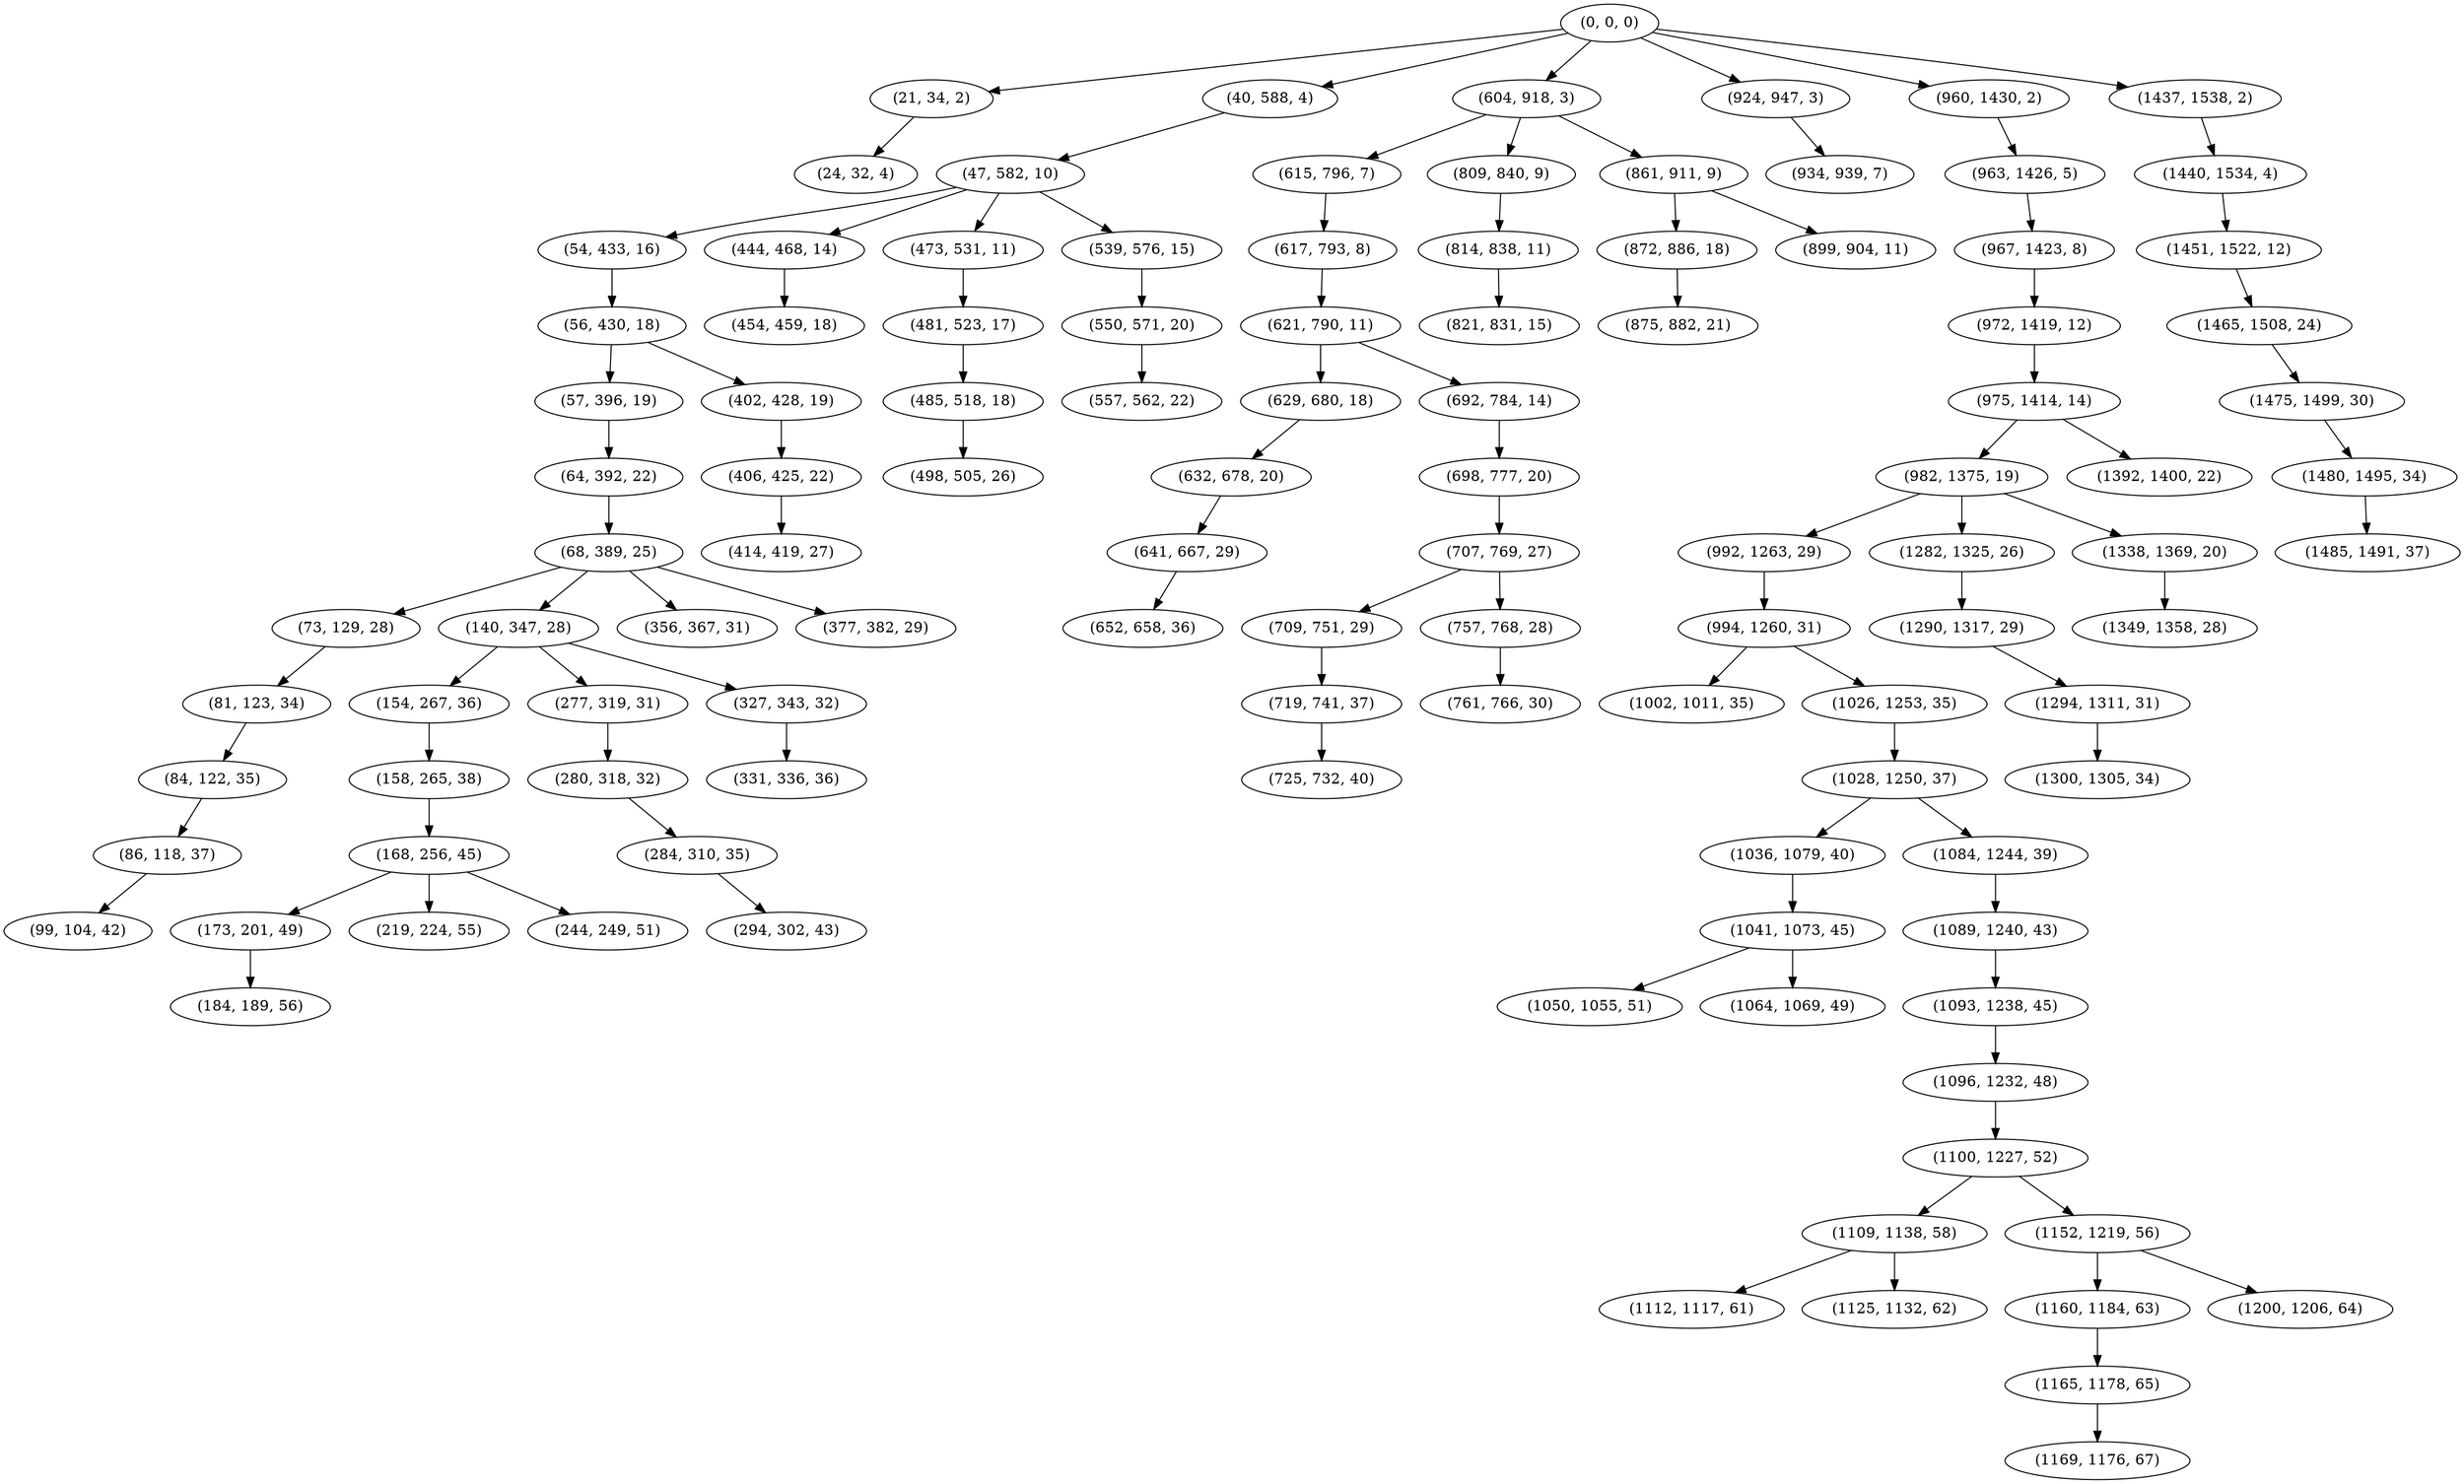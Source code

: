 digraph tree {
    "(0, 0, 0)";
    "(21, 34, 2)";
    "(24, 32, 4)";
    "(40, 588, 4)";
    "(47, 582, 10)";
    "(54, 433, 16)";
    "(56, 430, 18)";
    "(57, 396, 19)";
    "(64, 392, 22)";
    "(68, 389, 25)";
    "(73, 129, 28)";
    "(81, 123, 34)";
    "(84, 122, 35)";
    "(86, 118, 37)";
    "(99, 104, 42)";
    "(140, 347, 28)";
    "(154, 267, 36)";
    "(158, 265, 38)";
    "(168, 256, 45)";
    "(173, 201, 49)";
    "(184, 189, 56)";
    "(219, 224, 55)";
    "(244, 249, 51)";
    "(277, 319, 31)";
    "(280, 318, 32)";
    "(284, 310, 35)";
    "(294, 302, 43)";
    "(327, 343, 32)";
    "(331, 336, 36)";
    "(356, 367, 31)";
    "(377, 382, 29)";
    "(402, 428, 19)";
    "(406, 425, 22)";
    "(414, 419, 27)";
    "(444, 468, 14)";
    "(454, 459, 18)";
    "(473, 531, 11)";
    "(481, 523, 17)";
    "(485, 518, 18)";
    "(498, 505, 26)";
    "(539, 576, 15)";
    "(550, 571, 20)";
    "(557, 562, 22)";
    "(604, 918, 3)";
    "(615, 796, 7)";
    "(617, 793, 8)";
    "(621, 790, 11)";
    "(629, 680, 18)";
    "(632, 678, 20)";
    "(641, 667, 29)";
    "(652, 658, 36)";
    "(692, 784, 14)";
    "(698, 777, 20)";
    "(707, 769, 27)";
    "(709, 751, 29)";
    "(719, 741, 37)";
    "(725, 732, 40)";
    "(757, 768, 28)";
    "(761, 766, 30)";
    "(809, 840, 9)";
    "(814, 838, 11)";
    "(821, 831, 15)";
    "(861, 911, 9)";
    "(872, 886, 18)";
    "(875, 882, 21)";
    "(899, 904, 11)";
    "(924, 947, 3)";
    "(934, 939, 7)";
    "(960, 1430, 2)";
    "(963, 1426, 5)";
    "(967, 1423, 8)";
    "(972, 1419, 12)";
    "(975, 1414, 14)";
    "(982, 1375, 19)";
    "(992, 1263, 29)";
    "(994, 1260, 31)";
    "(1002, 1011, 35)";
    "(1026, 1253, 35)";
    "(1028, 1250, 37)";
    "(1036, 1079, 40)";
    "(1041, 1073, 45)";
    "(1050, 1055, 51)";
    "(1064, 1069, 49)";
    "(1084, 1244, 39)";
    "(1089, 1240, 43)";
    "(1093, 1238, 45)";
    "(1096, 1232, 48)";
    "(1100, 1227, 52)";
    "(1109, 1138, 58)";
    "(1112, 1117, 61)";
    "(1125, 1132, 62)";
    "(1152, 1219, 56)";
    "(1160, 1184, 63)";
    "(1165, 1178, 65)";
    "(1169, 1176, 67)";
    "(1200, 1206, 64)";
    "(1282, 1325, 26)";
    "(1290, 1317, 29)";
    "(1294, 1311, 31)";
    "(1300, 1305, 34)";
    "(1338, 1369, 20)";
    "(1349, 1358, 28)";
    "(1392, 1400, 22)";
    "(1437, 1538, 2)";
    "(1440, 1534, 4)";
    "(1451, 1522, 12)";
    "(1465, 1508, 24)";
    "(1475, 1499, 30)";
    "(1480, 1495, 34)";
    "(1485, 1491, 37)";
    "(0, 0, 0)" -> "(21, 34, 2)";
    "(0, 0, 0)" -> "(40, 588, 4)";
    "(0, 0, 0)" -> "(604, 918, 3)";
    "(0, 0, 0)" -> "(924, 947, 3)";
    "(0, 0, 0)" -> "(960, 1430, 2)";
    "(0, 0, 0)" -> "(1437, 1538, 2)";
    "(21, 34, 2)" -> "(24, 32, 4)";
    "(40, 588, 4)" -> "(47, 582, 10)";
    "(47, 582, 10)" -> "(54, 433, 16)";
    "(47, 582, 10)" -> "(444, 468, 14)";
    "(47, 582, 10)" -> "(473, 531, 11)";
    "(47, 582, 10)" -> "(539, 576, 15)";
    "(54, 433, 16)" -> "(56, 430, 18)";
    "(56, 430, 18)" -> "(57, 396, 19)";
    "(56, 430, 18)" -> "(402, 428, 19)";
    "(57, 396, 19)" -> "(64, 392, 22)";
    "(64, 392, 22)" -> "(68, 389, 25)";
    "(68, 389, 25)" -> "(73, 129, 28)";
    "(68, 389, 25)" -> "(140, 347, 28)";
    "(68, 389, 25)" -> "(356, 367, 31)";
    "(68, 389, 25)" -> "(377, 382, 29)";
    "(73, 129, 28)" -> "(81, 123, 34)";
    "(81, 123, 34)" -> "(84, 122, 35)";
    "(84, 122, 35)" -> "(86, 118, 37)";
    "(86, 118, 37)" -> "(99, 104, 42)";
    "(140, 347, 28)" -> "(154, 267, 36)";
    "(140, 347, 28)" -> "(277, 319, 31)";
    "(140, 347, 28)" -> "(327, 343, 32)";
    "(154, 267, 36)" -> "(158, 265, 38)";
    "(158, 265, 38)" -> "(168, 256, 45)";
    "(168, 256, 45)" -> "(173, 201, 49)";
    "(168, 256, 45)" -> "(219, 224, 55)";
    "(168, 256, 45)" -> "(244, 249, 51)";
    "(173, 201, 49)" -> "(184, 189, 56)";
    "(277, 319, 31)" -> "(280, 318, 32)";
    "(280, 318, 32)" -> "(284, 310, 35)";
    "(284, 310, 35)" -> "(294, 302, 43)";
    "(327, 343, 32)" -> "(331, 336, 36)";
    "(402, 428, 19)" -> "(406, 425, 22)";
    "(406, 425, 22)" -> "(414, 419, 27)";
    "(444, 468, 14)" -> "(454, 459, 18)";
    "(473, 531, 11)" -> "(481, 523, 17)";
    "(481, 523, 17)" -> "(485, 518, 18)";
    "(485, 518, 18)" -> "(498, 505, 26)";
    "(539, 576, 15)" -> "(550, 571, 20)";
    "(550, 571, 20)" -> "(557, 562, 22)";
    "(604, 918, 3)" -> "(615, 796, 7)";
    "(604, 918, 3)" -> "(809, 840, 9)";
    "(604, 918, 3)" -> "(861, 911, 9)";
    "(615, 796, 7)" -> "(617, 793, 8)";
    "(617, 793, 8)" -> "(621, 790, 11)";
    "(621, 790, 11)" -> "(629, 680, 18)";
    "(621, 790, 11)" -> "(692, 784, 14)";
    "(629, 680, 18)" -> "(632, 678, 20)";
    "(632, 678, 20)" -> "(641, 667, 29)";
    "(641, 667, 29)" -> "(652, 658, 36)";
    "(692, 784, 14)" -> "(698, 777, 20)";
    "(698, 777, 20)" -> "(707, 769, 27)";
    "(707, 769, 27)" -> "(709, 751, 29)";
    "(707, 769, 27)" -> "(757, 768, 28)";
    "(709, 751, 29)" -> "(719, 741, 37)";
    "(719, 741, 37)" -> "(725, 732, 40)";
    "(757, 768, 28)" -> "(761, 766, 30)";
    "(809, 840, 9)" -> "(814, 838, 11)";
    "(814, 838, 11)" -> "(821, 831, 15)";
    "(861, 911, 9)" -> "(872, 886, 18)";
    "(861, 911, 9)" -> "(899, 904, 11)";
    "(872, 886, 18)" -> "(875, 882, 21)";
    "(924, 947, 3)" -> "(934, 939, 7)";
    "(960, 1430, 2)" -> "(963, 1426, 5)";
    "(963, 1426, 5)" -> "(967, 1423, 8)";
    "(967, 1423, 8)" -> "(972, 1419, 12)";
    "(972, 1419, 12)" -> "(975, 1414, 14)";
    "(975, 1414, 14)" -> "(982, 1375, 19)";
    "(975, 1414, 14)" -> "(1392, 1400, 22)";
    "(982, 1375, 19)" -> "(992, 1263, 29)";
    "(982, 1375, 19)" -> "(1282, 1325, 26)";
    "(982, 1375, 19)" -> "(1338, 1369, 20)";
    "(992, 1263, 29)" -> "(994, 1260, 31)";
    "(994, 1260, 31)" -> "(1002, 1011, 35)";
    "(994, 1260, 31)" -> "(1026, 1253, 35)";
    "(1026, 1253, 35)" -> "(1028, 1250, 37)";
    "(1028, 1250, 37)" -> "(1036, 1079, 40)";
    "(1028, 1250, 37)" -> "(1084, 1244, 39)";
    "(1036, 1079, 40)" -> "(1041, 1073, 45)";
    "(1041, 1073, 45)" -> "(1050, 1055, 51)";
    "(1041, 1073, 45)" -> "(1064, 1069, 49)";
    "(1084, 1244, 39)" -> "(1089, 1240, 43)";
    "(1089, 1240, 43)" -> "(1093, 1238, 45)";
    "(1093, 1238, 45)" -> "(1096, 1232, 48)";
    "(1096, 1232, 48)" -> "(1100, 1227, 52)";
    "(1100, 1227, 52)" -> "(1109, 1138, 58)";
    "(1100, 1227, 52)" -> "(1152, 1219, 56)";
    "(1109, 1138, 58)" -> "(1112, 1117, 61)";
    "(1109, 1138, 58)" -> "(1125, 1132, 62)";
    "(1152, 1219, 56)" -> "(1160, 1184, 63)";
    "(1152, 1219, 56)" -> "(1200, 1206, 64)";
    "(1160, 1184, 63)" -> "(1165, 1178, 65)";
    "(1165, 1178, 65)" -> "(1169, 1176, 67)";
    "(1282, 1325, 26)" -> "(1290, 1317, 29)";
    "(1290, 1317, 29)" -> "(1294, 1311, 31)";
    "(1294, 1311, 31)" -> "(1300, 1305, 34)";
    "(1338, 1369, 20)" -> "(1349, 1358, 28)";
    "(1437, 1538, 2)" -> "(1440, 1534, 4)";
    "(1440, 1534, 4)" -> "(1451, 1522, 12)";
    "(1451, 1522, 12)" -> "(1465, 1508, 24)";
    "(1465, 1508, 24)" -> "(1475, 1499, 30)";
    "(1475, 1499, 30)" -> "(1480, 1495, 34)";
    "(1480, 1495, 34)" -> "(1485, 1491, 37)";
}
